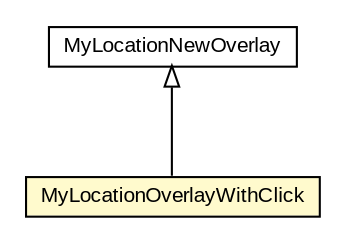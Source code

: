 #!/usr/local/bin/dot
#
# Class diagram 
# Generated by UMLGraph version R5_6-24-gf6e263 (http://www.umlgraph.org/)
#

digraph G {
	edge [fontname="arial",fontsize=10,labelfontname="arial",labelfontsize=10];
	node [fontname="arial",fontsize=10,shape=plaintext];
	nodesep=0.25;
	ranksep=0.5;
	// org.osmdroid.samplefragments.location.SampleMyLocationWithClick.MyLocationOverlayWithClick
	c35053 [label=<<table title="org.osmdroid.samplefragments.location.SampleMyLocationWithClick.MyLocationOverlayWithClick" border="0" cellborder="1" cellspacing="0" cellpadding="2" port="p" bgcolor="lemonChiffon" href="./SampleMyLocationWithClick.MyLocationOverlayWithClick.html">
		<tr><td><table border="0" cellspacing="0" cellpadding="1">
<tr><td align="center" balign="center"> MyLocationOverlayWithClick </td></tr>
		</table></td></tr>
		</table>>, URL="./SampleMyLocationWithClick.MyLocationOverlayWithClick.html", fontname="arial", fontcolor="black", fontsize=10.0];
	//org.osmdroid.samplefragments.location.SampleMyLocationWithClick.MyLocationOverlayWithClick extends org.osmdroid.views.overlay.mylocation.MyLocationNewOverlay
	c35107:p -> c35053:p [dir=back,arrowtail=empty];
	// org.osmdroid.views.overlay.mylocation.MyLocationNewOverlay
	c35107 [label=<<table title="org.osmdroid.views.overlay.mylocation.MyLocationNewOverlay" border="0" cellborder="1" cellspacing="0" cellpadding="2" port="p" href="http://java.sun.com/j2se/1.4.2/docs/api/org/osmdroid/views/overlay/mylocation/MyLocationNewOverlay.html">
		<tr><td><table border="0" cellspacing="0" cellpadding="1">
<tr><td align="center" balign="center"> MyLocationNewOverlay </td></tr>
		</table></td></tr>
		</table>>, URL="http://java.sun.com/j2se/1.4.2/docs/api/org/osmdroid/views/overlay/mylocation/MyLocationNewOverlay.html", fontname="arial", fontcolor="black", fontsize=10.0];
}

